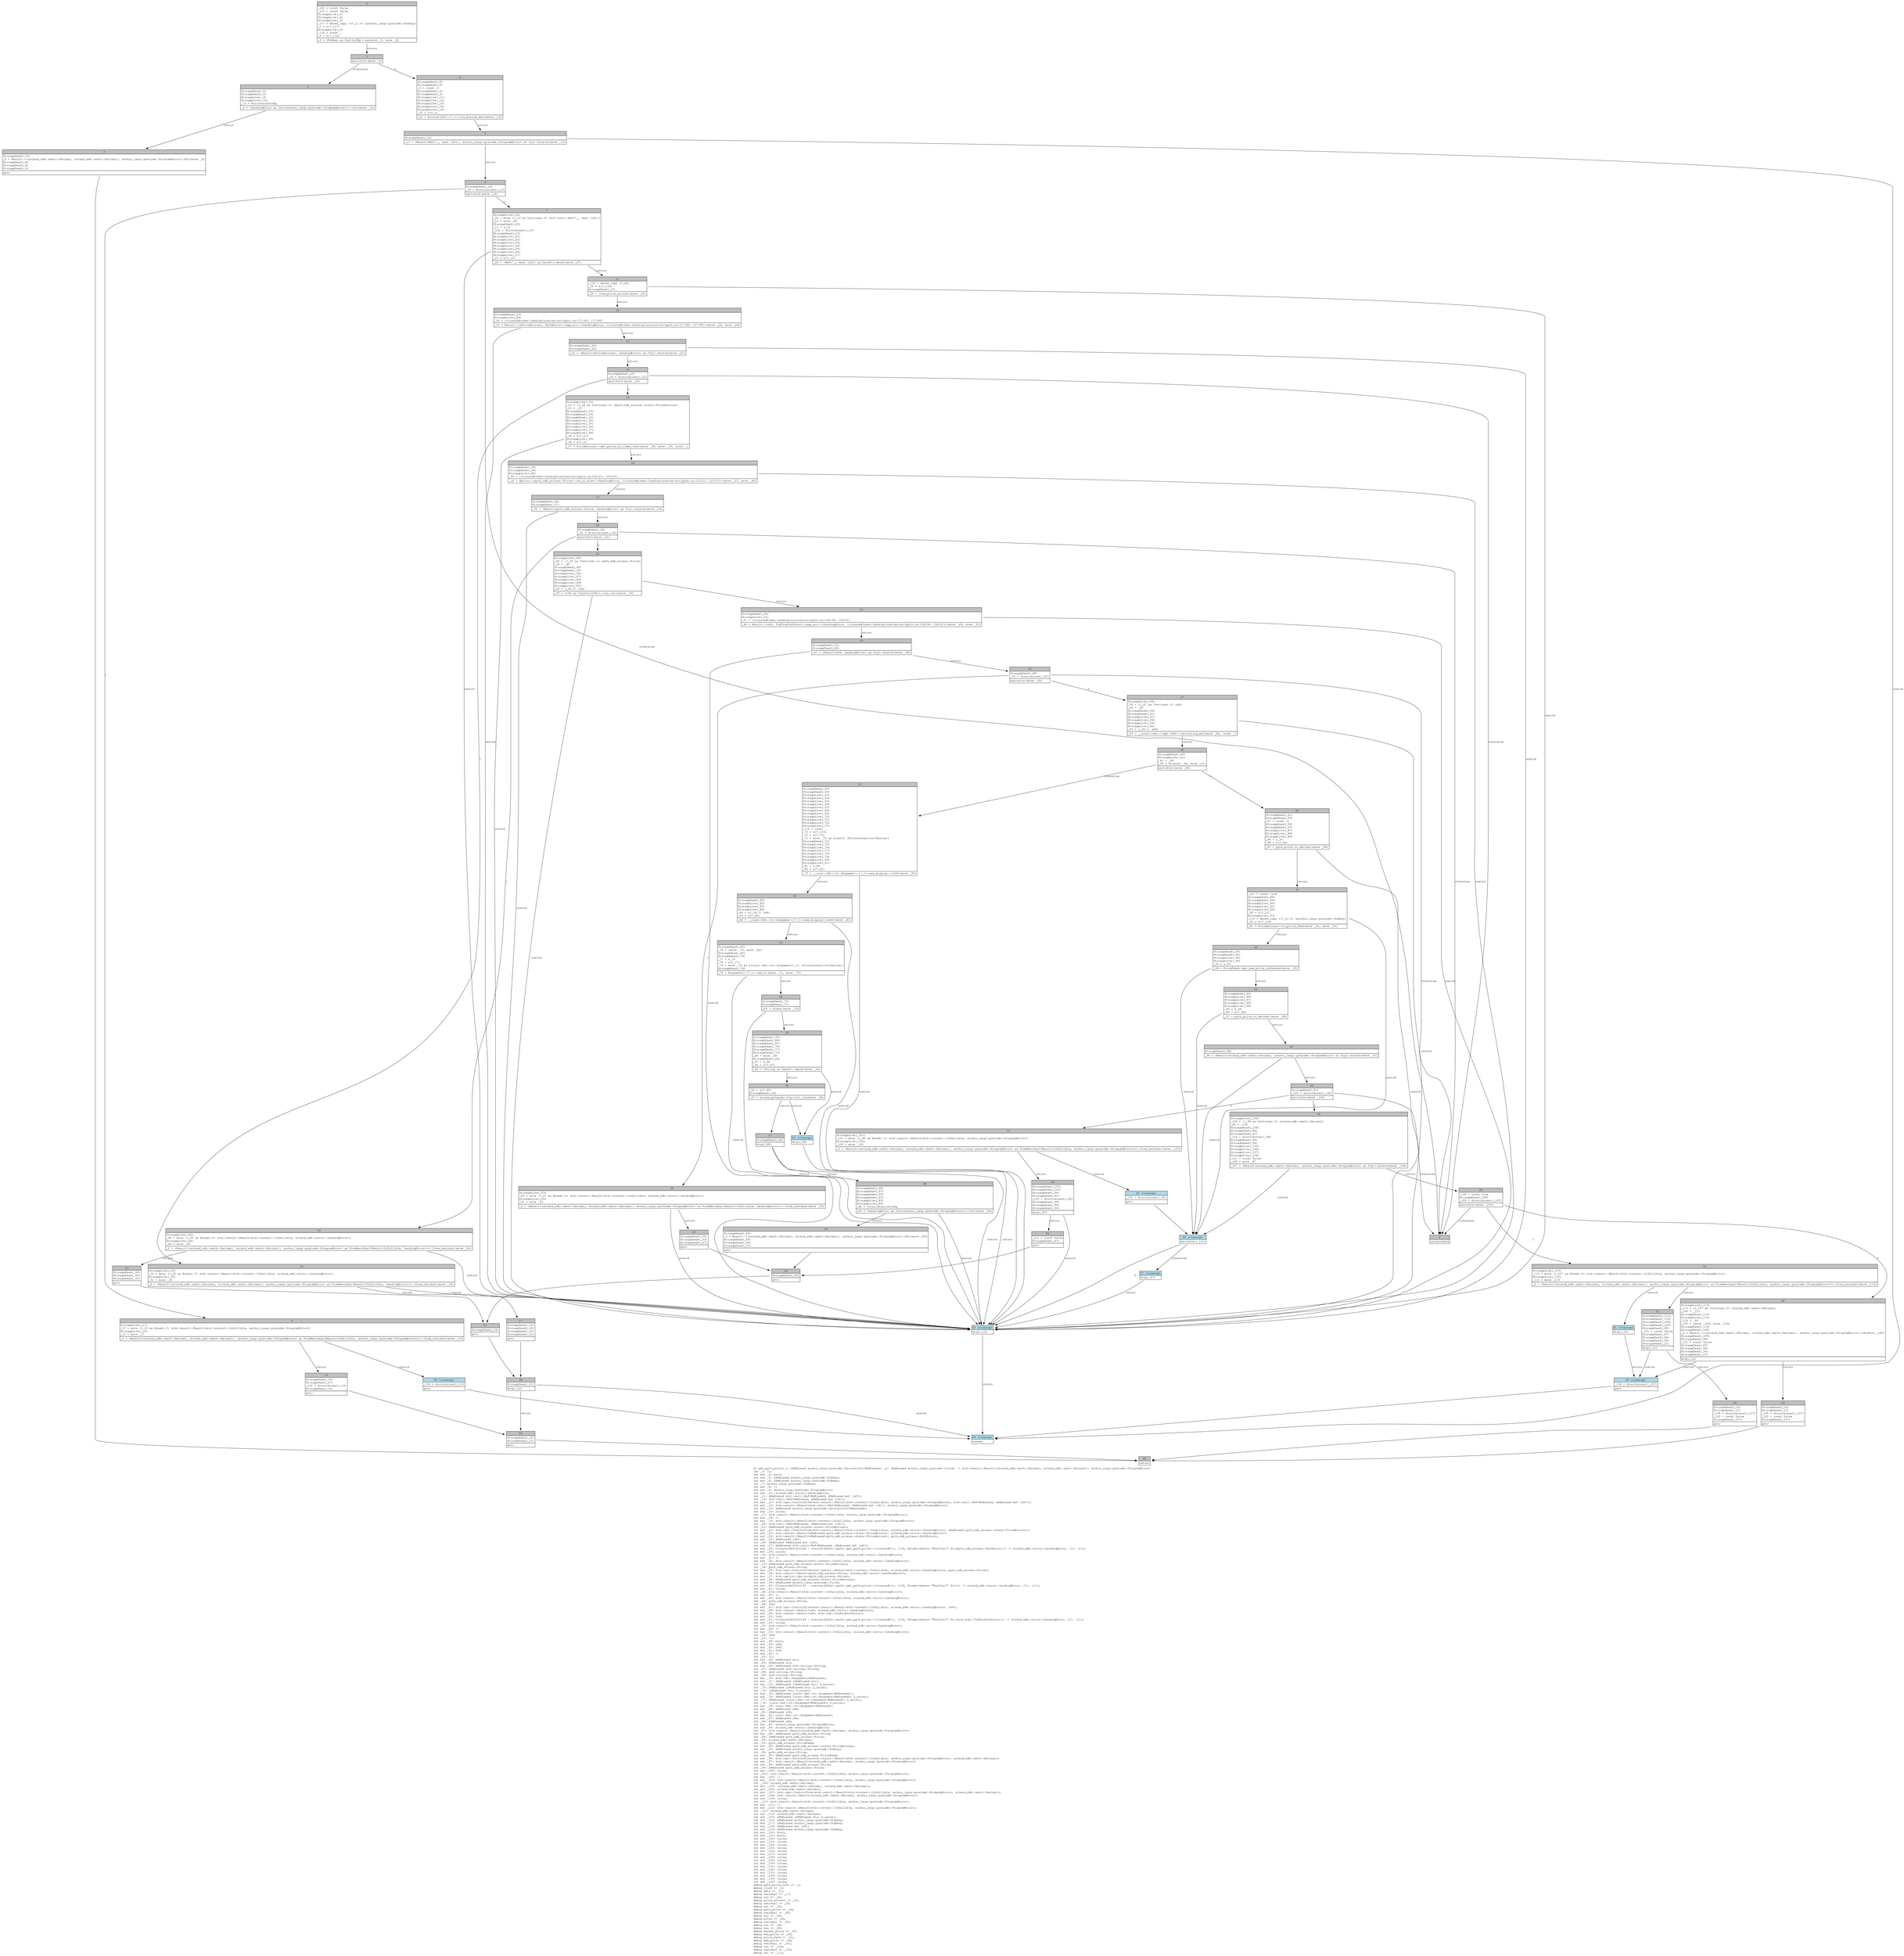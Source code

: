 digraph Mir_0_41 {
    graph [fontname="Courier, monospace"];
    node [fontname="Courier, monospace"];
    edge [fontname="Courier, monospace"];
    label=<fn get_pyth_price(_1: &amp;ReErased anchor_lang::prelude::AccountInfo&lt;ReErased&gt;, _2: &amp;ReErased anchor_lang::prelude::Clock) -&gt; std::result::Result&lt;(solend_sdk::math::Decimal, solend_sdk::math::Decimal), anchor_lang::prelude::ProgramError&gt;<br align="left"/>let _3: ();<br align="left"/>let mut _4: bool;<br align="left"/>let mut _5: &amp;ReErased anchor_lang::prelude::Pubkey;<br align="left"/>let mut _6: &amp;ReErased anchor_lang::prelude::Pubkey;<br align="left"/>let _7: anchor_lang::prelude::Pubkey;<br align="left"/>let mut _8: !;<br align="left"/>let mut _9: anchor_lang::prelude::ProgramError;<br align="left"/>let mut _10: solend_sdk::error::LendingError;<br align="left"/>let _11: &amp;ReErased std::cell::Ref&lt;ReErased, &amp;ReErased mut [u8]&gt;;<br align="left"/>let _12: std::cell::Ref&lt;ReErased, &amp;ReErased mut [u8]&gt;;<br align="left"/>let mut _13: std::ops::ControlFlow&lt;std::result::Result&lt;std::convert::Infallible, anchor_lang::prelude::ProgramError&gt;, std::cell::Ref&lt;ReErased, &amp;ReErased mut [u8]&gt;&gt;;<br align="left"/>let mut _14: std::result::Result&lt;std::cell::Ref&lt;ReErased, &amp;ReErased mut [u8]&gt;, anchor_lang::prelude::ProgramError&gt;;<br align="left"/>let mut _15: &amp;ReErased anchor_lang::prelude::AccountInfo&lt;ReErased&gt;;<br align="left"/>let mut _16: isize;<br align="left"/>let _17: std::result::Result&lt;std::convert::Infallible, anchor_lang::prelude::ProgramError&gt;;<br align="left"/>let mut _18: !;<br align="left"/>let mut _19: std::result::Result&lt;std::convert::Infallible, anchor_lang::prelude::ProgramError&gt;;<br align="left"/>let _20: std::cell::Ref&lt;ReErased, &amp;ReErased mut [u8]&gt;;<br align="left"/>let _21: &amp;ReErased pyth_sdk_solana::state::PriceAccount;<br align="left"/>let mut _22: std::ops::ControlFlow&lt;std::result::Result&lt;std::convert::Infallible, solend_sdk::error::LendingError&gt;, &amp;ReErased pyth_sdk_solana::state::PriceAccount&gt;;<br align="left"/>let mut _23: std::result::Result&lt;&amp;ReErased pyth_sdk_solana::state::PriceAccount, solend_sdk::error::LendingError&gt;;<br align="left"/>let mut _24: std::result::Result&lt;&amp;ReErased pyth_sdk_solana::state::PriceAccount, pyth_sdk_solana::PythError&gt;;<br align="left"/>let mut _25: &amp;ReErased [u8];<br align="left"/>let _26: &amp;ReErased &amp;ReErased mut [u8];<br align="left"/>let mut _27: &amp;ReErased std::cell::Ref&lt;ReErased, &amp;ReErased mut [u8]&gt;;<br align="left"/>let mut _28: Closure(DefId(0:42 ~ oracles[bf2a]::pyth::get_pyth_price::{closure#0}), [i32, Binder(extern &quot;RustCall&quot; fn((pyth_sdk_solana::PythError,)) -&gt; solend_sdk::error::LendingError, []), ()]);<br align="left"/>let mut _29: isize;<br align="left"/>let _30: std::result::Result&lt;std::convert::Infallible, solend_sdk::error::LendingError&gt;;<br align="left"/>let mut _31: !;<br align="left"/>let mut _32: std::result::Result&lt;std::convert::Infallible, solend_sdk::error::LendingError&gt;;<br align="left"/>let _33: &amp;ReErased pyth_sdk_solana::state::PriceAccount;<br align="left"/>let _34: pyth_sdk_solana::Price;<br align="left"/>let mut _35: std::ops::ControlFlow&lt;std::result::Result&lt;std::convert::Infallible, solend_sdk::error::LendingError&gt;, pyth_sdk_solana::Price&gt;;<br align="left"/>let mut _36: std::result::Result&lt;pyth_sdk_solana::Price, solend_sdk::error::LendingError&gt;;<br align="left"/>let mut _37: std::option::Option&lt;pyth_sdk_solana::Price&gt;;<br align="left"/>let mut _38: &amp;ReErased pyth_sdk_solana::state::PriceAccount;<br align="left"/>let mut _39: &amp;ReErased anchor_lang::prelude::Clock;<br align="left"/>let mut _40: Closure(DefId(0:43 ~ oracles[bf2a]::pyth::get_pyth_price::{closure#1}), [i32, Binder(extern &quot;RustCall&quot; fn(()) -&gt; solend_sdk::error::LendingError, []), ()]);<br align="left"/>let mut _41: isize;<br align="left"/>let _42: std::result::Result&lt;std::convert::Infallible, solend_sdk::error::LendingError&gt;;<br align="left"/>let mut _43: !;<br align="left"/>let mut _44: std::result::Result&lt;std::convert::Infallible, solend_sdk::error::LendingError&gt;;<br align="left"/>let _45: pyth_sdk_solana::Price;<br align="left"/>let _46: u64;<br align="left"/>let mut _47: std::ops::ControlFlow&lt;std::result::Result&lt;std::convert::Infallible, solend_sdk::error::LendingError&gt;, u64&gt;;<br align="left"/>let mut _48: std::result::Result&lt;u64, solend_sdk::error::LendingError&gt;;<br align="left"/>let mut _49: std::result::Result&lt;u64, std::num::TryFromIntError&gt;;<br align="left"/>let mut _50: i64;<br align="left"/>let mut _51: Closure(DefId(0:44 ~ oracles[bf2a]::pyth::get_pyth_price::{closure#2}), [i32, Binder(extern &quot;RustCall&quot; fn((std::num::TryFromIntError,)) -&gt; solend_sdk::error::LendingError, []), ()]);<br align="left"/>let mut _52: isize;<br align="left"/>let _53: std::result::Result&lt;std::convert::Infallible, solend_sdk::error::LendingError&gt;;<br align="left"/>let mut _54: !;<br align="left"/>let mut _55: std::result::Result&lt;std::convert::Infallible, solend_sdk::error::LendingError&gt;;<br align="left"/>let _56: u64;<br align="left"/>let _57: ();<br align="left"/>let mut _58: bool;<br align="left"/>let mut _59: u64;<br align="left"/>let mut _60: u64;<br align="left"/>let mut _61: u64;<br align="left"/>let mut _62: !;<br align="left"/>let _63: ();<br align="left"/>let mut _64: &amp;ReErased str;<br align="left"/>let _65: &amp;ReErased str;<br align="left"/>let mut _66: &amp;ReErased std::string::String;<br align="left"/>let _67: &amp;ReErased std::string::String;<br align="left"/>let _68: std::string::String;<br align="left"/>let _69: std::string::String;<br align="left"/>let mut _70: std::fmt::Arguments&lt;ReErased&gt;;<br align="left"/>let mut _71: &amp;ReErased [&amp;ReErased str];<br align="left"/>let mut _72: &amp;ReErased [&amp;ReErased str; 2_usize];<br align="left"/>let _73: &amp;ReErased [&amp;ReErased str; 2_usize];<br align="left"/>let _74: [&amp;ReErased str; 2_usize];<br align="left"/>let mut _75: &amp;ReErased [core::fmt::rt::Argument&lt;ReErased&gt;];<br align="left"/>let mut _76: &amp;ReErased [core::fmt::rt::Argument&lt;ReErased&gt;; 2_usize];<br align="left"/>let _77: &amp;ReErased [core::fmt::rt::Argument&lt;ReErased&gt;; 2_usize];<br align="left"/>let _78: [core::fmt::rt::Argument&lt;ReErased&gt;; 2_usize];<br align="left"/>let mut _79: core::fmt::rt::Argument&lt;ReErased&gt;;<br align="left"/>let mut _80: &amp;ReErased u64;<br align="left"/>let _81: &amp;ReErased u64;<br align="left"/>let mut _82: core::fmt::rt::Argument&lt;ReErased&gt;;<br align="left"/>let mut _83: &amp;ReErased u64;<br align="left"/>let _84: &amp;ReErased u64;<br align="left"/>let mut _85: anchor_lang::prelude::ProgramError;<br align="left"/>let mut _86: solend_sdk::error::LendingError;<br align="left"/>let _87: std::result::Result&lt;solend_sdk::math::Decimal, anchor_lang::prelude::ProgramError&gt;;<br align="left"/>let mut _88: &amp;ReErased pyth_sdk_solana::Price;<br align="left"/>let _89: &amp;ReErased pyth_sdk_solana::Price;<br align="left"/>let _90: solend_sdk::math::Decimal;<br align="left"/>let _91: pyth_sdk_solana::PriceFeed;<br align="left"/>let mut _92: &amp;ReErased pyth_sdk_solana::state::PriceAccount;<br align="left"/>let mut _93: &amp;ReErased anchor_lang::prelude::Pubkey;<br align="left"/>let _94: pyth_sdk_solana::Price;<br align="left"/>let mut _95: &amp;ReErased pyth_sdk_solana::PriceFeed;<br align="left"/>let mut _96: std::ops::ControlFlow&lt;std::result::Result&lt;std::convert::Infallible, anchor_lang::prelude::ProgramError&gt;, solend_sdk::math::Decimal&gt;;<br align="left"/>let mut _97: std::result::Result&lt;solend_sdk::math::Decimal, anchor_lang::prelude::ProgramError&gt;;<br align="left"/>let mut _98: &amp;ReErased pyth_sdk_solana::Price;<br align="left"/>let _99: &amp;ReErased pyth_sdk_solana::Price;<br align="left"/>let mut _100: isize;<br align="left"/>let _101: std::result::Result&lt;std::convert::Infallible, anchor_lang::prelude::ProgramError&gt;;<br align="left"/>let mut _102: !;<br align="left"/>let mut _103: std::result::Result&lt;std::convert::Infallible, anchor_lang::prelude::ProgramError&gt;;<br align="left"/>let _104: solend_sdk::math::Decimal;<br align="left"/>let mut _105: (solend_sdk::math::Decimal, solend_sdk::math::Decimal);<br align="left"/>let mut _106: solend_sdk::math::Decimal;<br align="left"/>let mut _107: std::ops::ControlFlow&lt;std::result::Result&lt;std::convert::Infallible, anchor_lang::prelude::ProgramError&gt;, solend_sdk::math::Decimal&gt;;<br align="left"/>let mut _108: std::result::Result&lt;solend_sdk::math::Decimal, anchor_lang::prelude::ProgramError&gt;;<br align="left"/>let mut _109: isize;<br align="left"/>let _110: std::result::Result&lt;std::convert::Infallible, anchor_lang::prelude::ProgramError&gt;;<br align="left"/>let mut _111: !;<br align="left"/>let mut _112: std::result::Result&lt;std::convert::Infallible, anchor_lang::prelude::ProgramError&gt;;<br align="left"/>let _113: solend_sdk::math::Decimal;<br align="left"/>let mut _114: solend_sdk::math::Decimal;<br align="left"/>let mut _115: &amp;ReErased [&amp;ReErased str; 2_usize];<br align="left"/>let mut _116: &amp;ReErased anchor_lang::prelude::Pubkey;<br align="left"/>let mut _117: &amp;ReErased anchor_lang::prelude::Pubkey;<br align="left"/>let mut _118: &amp;ReErased mut [u8];<br align="left"/>let mut _119: &amp;ReErased anchor_lang::prelude::Pubkey;<br align="left"/>let mut _120: bool;<br align="left"/>let mut _121: bool;<br align="left"/>let mut _122: isize;<br align="left"/>let mut _123: isize;<br align="left"/>let mut _124: isize;<br align="left"/>let mut _125: isize;<br align="left"/>let mut _126: isize;<br align="left"/>let mut _127: isize;<br align="left"/>let mut _128: isize;<br align="left"/>let mut _129: isize;<br align="left"/>let mut _130: isize;<br align="left"/>let mut _131: isize;<br align="left"/>let mut _132: isize;<br align="left"/>let mut _133: isize;<br align="left"/>let mut _134: isize;<br align="left"/>let mut _135: isize;<br align="left"/>let mut _136: isize;<br align="left"/>debug pyth_price_info =&gt; _1;<br align="left"/>debug clock =&gt; _2;<br align="left"/>debug data =&gt; _11;<br align="left"/>debug residual =&gt; _17;<br align="left"/>debug val =&gt; _20;<br align="left"/>debug price_account =&gt; _21;<br align="left"/>debug residual =&gt; _30;<br align="left"/>debug val =&gt; _33;<br align="left"/>debug pyth_price =&gt; _34;<br align="left"/>debug residual =&gt; _42;<br align="left"/>debug val =&gt; _45;<br align="left"/>debug price =&gt; _46;<br align="left"/>debug residual =&gt; _53;<br align="left"/>debug val =&gt; _56;<br align="left"/>debug res =&gt; _69;<br align="left"/>debug market_price =&gt; _87;<br align="left"/>debug ema_price =&gt; _90;<br align="left"/>debug price_feed =&gt; _91;<br align="left"/>debug ema_price =&gt; _94;<br align="left"/>debug residual =&gt; _101;<br align="left"/>debug val =&gt; _104;<br align="left"/>debug residual =&gt; _110;<br align="left"/>debug val =&gt; _113;<br align="left"/>>;
    bb0__0_41 [shape="none", label=<<table border="0" cellborder="1" cellspacing="0"><tr><td bgcolor="gray" align="center" colspan="1">0</td></tr><tr><td align="left" balign="left">_121 = const false<br/>_120 = const false<br/>StorageLive(_3)<br/>StorageLive(_4)<br/>StorageLive(_5)<br/>_117 = deref_copy ((*_1).0: &amp;anchor_lang::prelude::Pubkey)<br/>_5 = &amp;(*_117)<br/>StorageLive(_6)<br/>_116 = const _<br/>_6 = &amp;(*_116)<br/></td></tr><tr><td align="left">_4 = &lt;Pubkey as PartialEq&gt;::eq(move _5, move _6)</td></tr></table>>];
    bb1__0_41 [shape="none", label=<<table border="0" cellborder="1" cellspacing="0"><tr><td bgcolor="gray" align="center" colspan="1">1</td></tr><tr><td align="left">switchInt(move _4)</td></tr></table>>];
    bb2__0_41 [shape="none", label=<<table border="0" cellborder="1" cellspacing="0"><tr><td bgcolor="gray" align="center" colspan="1">2</td></tr><tr><td align="left" balign="left">StorageDead(_6)<br/>StorageDead(_5)<br/>StorageLive(_9)<br/>StorageLive(_10)<br/>_10 = NullOracleConfig<br/></td></tr><tr><td align="left">_9 = &lt;LendingError as Into&lt;anchor_lang::prelude::ProgramError&gt;&gt;::into(move _10)</td></tr></table>>];
    bb3__0_41 [shape="none", label=<<table border="0" cellborder="1" cellspacing="0"><tr><td bgcolor="gray" align="center" colspan="1">3</td></tr><tr><td align="left" balign="left">StorageDead(_10)<br/>_0 = Result::&lt;(solend_sdk::math::Decimal, solend_sdk::math::Decimal), anchor_lang::prelude::ProgramError&gt;::Err(move _9)<br/>StorageDead(_9)<br/>StorageDead(_4)<br/>StorageDead(_3)<br/></td></tr><tr><td align="left">goto</td></tr></table>>];
    bb4__0_41 [shape="none", label=<<table border="0" cellborder="1" cellspacing="0"><tr><td bgcolor="gray" align="center" colspan="1">4</td></tr><tr><td align="left" balign="left">StorageDead(_6)<br/>StorageDead(_5)<br/>_3 = const ()<br/>StorageDead(_4)<br/>StorageDead(_3)<br/>StorageLive(_11)<br/>StorageLive(_12)<br/>StorageLive(_13)<br/>StorageLive(_14)<br/>StorageLive(_15)<br/>_15 = &amp;(*_1)<br/></td></tr><tr><td align="left">_14 = AccountInfo::&lt;'_&gt;::try_borrow_data(move _15)</td></tr></table>>];
    bb5__0_41 [shape="none", label=<<table border="0" cellborder="1" cellspacing="0"><tr><td bgcolor="gray" align="center" colspan="1">5</td></tr><tr><td align="left" balign="left">StorageDead(_15)<br/></td></tr><tr><td align="left">_13 = &lt;Result&lt;Ref&lt;'_, &amp;mut [u8]&gt;, anchor_lang::prelude::ProgramError&gt; as Try&gt;::branch(move _14)</td></tr></table>>];
    bb6__0_41 [shape="none", label=<<table border="0" cellborder="1" cellspacing="0"><tr><td bgcolor="gray" align="center" colspan="1">6</td></tr><tr><td align="left" balign="left">StorageDead(_14)<br/>_16 = discriminant(_13)<br/></td></tr><tr><td align="left">switchInt(move _16)</td></tr></table>>];
    bb7__0_41 [shape="none", label=<<table border="0" cellborder="1" cellspacing="0"><tr><td bgcolor="gray" align="center" colspan="1">7</td></tr><tr><td align="left" balign="left">StorageLive(_20)<br/>_20 = move ((_13 as Continue).0: std::cell::Ref&lt;'_, &amp;mut [u8]&gt;)<br/>_12 = move _20<br/>StorageDead(_20)<br/>_11 = &amp;_12<br/>_122 = discriminant(_13)<br/>StorageDead(_13)<br/>StorageLive(_21)<br/>StorageLive(_22)<br/>StorageLive(_23)<br/>StorageLive(_24)<br/>StorageLive(_25)<br/>StorageLive(_26)<br/>StorageLive(_27)<br/>_27 = &amp;(*_11)<br/></td></tr><tr><td align="left">_26 = &lt;Ref&lt;'_, &amp;mut [u8]&gt; as Deref&gt;::deref(move _27)</td></tr></table>>];
    bb8__0_41 [shape="none", label=<<table border="0" cellborder="1" cellspacing="0"><tr><td bgcolor="gray" align="center" colspan="1">8</td></tr><tr><td align="left">unreachable</td></tr></table>>];
    bb9__0_41 [shape="none", label=<<table border="0" cellborder="1" cellspacing="0"><tr><td bgcolor="gray" align="center" colspan="1">9</td></tr><tr><td align="left" balign="left">StorageLive(_17)<br/>_17 = move ((_13 as Break).0: std::result::Result&lt;std::convert::Infallible, anchor_lang::prelude::ProgramError&gt;)<br/>StorageLive(_19)<br/>_19 = move _17<br/></td></tr><tr><td align="left">_0 = &lt;Result&lt;(solend_sdk::math::Decimal, solend_sdk::math::Decimal), anchor_lang::prelude::ProgramError&gt; as FromResidual&lt;Result&lt;Infallible, anchor_lang::prelude::ProgramError&gt;&gt;&gt;::from_residual(move _19)</td></tr></table>>];
    bb10__0_41 [shape="none", label=<<table border="0" cellborder="1" cellspacing="0"><tr><td bgcolor="gray" align="center" colspan="1">10</td></tr><tr><td align="left" balign="left">StorageDead(_19)<br/>StorageDead(_17)<br/>_132 = discriminant(_13)<br/>StorageDead(_13)<br/></td></tr><tr><td align="left">goto</td></tr></table>>];
    bb11__0_41 [shape="none", label=<<table border="0" cellborder="1" cellspacing="0"><tr><td bgcolor="gray" align="center" colspan="1">11</td></tr><tr><td align="left" balign="left">_118 = deref_copy (*_26)<br/>_25 = &amp;(*_118)<br/>StorageDead(_27)<br/></td></tr><tr><td align="left">_24 = load_price_account(move _25)</td></tr></table>>];
    bb12__0_41 [shape="none", label=<<table border="0" cellborder="1" cellspacing="0"><tr><td bgcolor="gray" align="center" colspan="1">12</td></tr><tr><td align="left" balign="left">StorageDead(_25)<br/>StorageLive(_28)<br/>_28 = {closure@token-lending\oracles\src\pyth.rs:117:82: 117:85}<br/></td></tr><tr><td align="left">_23 = Result::&lt;&amp;PriceAccount, PythError&gt;::map_err::&lt;LendingError, {closure@token-lending\oracles\src\pyth.rs:117:82: 117:85}&gt;(move _24, move _28)</td></tr></table>>];
    bb13__0_41 [shape="none", label=<<table border="0" cellborder="1" cellspacing="0"><tr><td bgcolor="gray" align="center" colspan="1">13</td></tr><tr><td align="left" balign="left">StorageDead(_28)<br/>StorageDead(_24)<br/></td></tr><tr><td align="left">_22 = &lt;Result&lt;&amp;PriceAccount, LendingError&gt; as Try&gt;::branch(move _23)</td></tr></table>>];
    bb14__0_41 [shape="none", label=<<table border="0" cellborder="1" cellspacing="0"><tr><td bgcolor="gray" align="center" colspan="1">14</td></tr><tr><td align="left" balign="left">StorageDead(_23)<br/>_29 = discriminant(_22)<br/></td></tr><tr><td align="left">switchInt(move _29)</td></tr></table>>];
    bb15__0_41 [shape="none", label=<<table border="0" cellborder="1" cellspacing="0"><tr><td bgcolor="gray" align="center" colspan="1">15</td></tr><tr><td align="left" balign="left">StorageLive(_33)<br/>_33 = ((_22 as Continue).0: &amp;pyth_sdk_solana::state::PriceAccount)<br/>_21 = _33<br/>StorageDead(_33)<br/>StorageDead(_26)<br/>StorageDead(_22)<br/>StorageLive(_34)<br/>StorageLive(_35)<br/>StorageLive(_36)<br/>StorageLive(_37)<br/>StorageLive(_38)<br/>_38 = &amp;(*_21)<br/>StorageLive(_39)<br/>_39 = &amp;(*_2)<br/></td></tr><tr><td align="left">_37 = PriceAccount::get_price_no_older_than(move _38, move _39, const _)</td></tr></table>>];
    bb16__0_41 [shape="none", label=<<table border="0" cellborder="1" cellspacing="0"><tr><td bgcolor="gray" align="center" colspan="1">16</td></tr><tr><td align="left" balign="left">StorageLive(_30)<br/>_30 = move ((_22 as Break).0: std::result::Result&lt;std::convert::Infallible, solend_sdk::error::LendingError&gt;)<br/>StorageLive(_32)<br/>_32 = move _30<br/></td></tr><tr><td align="left">_0 = &lt;Result&lt;(solend_sdk::math::Decimal, solend_sdk::math::Decimal), anchor_lang::prelude::ProgramError&gt; as FromResidual&lt;Result&lt;Infallible, LendingError&gt;&gt;&gt;::from_residual(move _32)</td></tr></table>>];
    bb17__0_41 [shape="none", label=<<table border="0" cellborder="1" cellspacing="0"><tr><td bgcolor="gray" align="center" colspan="1">17</td></tr><tr><td align="left" balign="left">StorageDead(_32)<br/>StorageDead(_30)<br/>StorageDead(_26)<br/>StorageDead(_22)<br/></td></tr><tr><td align="left">goto</td></tr></table>>];
    bb18__0_41 [shape="none", label=<<table border="0" cellborder="1" cellspacing="0"><tr><td bgcolor="gray" align="center" colspan="1">18</td></tr><tr><td align="left" balign="left">StorageDead(_39)<br/>StorageDead(_38)<br/>StorageLive(_40)<br/>_40 = {closure@token-lending\oracles\src\pyth.rs:123:21: 123:23}<br/></td></tr><tr><td align="left">_36 = Option::&lt;pyth_sdk_solana::Price&gt;::ok_or_else::&lt;LendingError, {closure@token-lending\oracles\src\pyth.rs:123:21: 123:23}&gt;(move _37, move _40)</td></tr></table>>];
    bb19__0_41 [shape="none", label=<<table border="0" cellborder="1" cellspacing="0"><tr><td bgcolor="gray" align="center" colspan="1">19</td></tr><tr><td align="left" balign="left">StorageDead(_40)<br/>StorageDead(_37)<br/></td></tr><tr><td align="left">_35 = &lt;Result&lt;pyth_sdk_solana::Price, LendingError&gt; as Try&gt;::branch(move _36)</td></tr></table>>];
    bb20__0_41 [shape="none", label=<<table border="0" cellborder="1" cellspacing="0"><tr><td bgcolor="gray" align="center" colspan="1">20</td></tr><tr><td align="left" balign="left">StorageDead(_36)<br/>_41 = discriminant(_35)<br/></td></tr><tr><td align="left">switchInt(move _41)</td></tr></table>>];
    bb21__0_41 [shape="none", label=<<table border="0" cellborder="1" cellspacing="0"><tr><td bgcolor="gray" align="center" colspan="1">21</td></tr><tr><td align="left" balign="left">StorageLive(_45)<br/>_45 = ((_35 as Continue).0: pyth_sdk_solana::Price)<br/>_34 = _45<br/>StorageDead(_45)<br/>StorageDead(_35)<br/>StorageLive(_46)<br/>StorageLive(_47)<br/>StorageLive(_48)<br/>StorageLive(_49)<br/>StorageLive(_50)<br/>_50 = (_34.0: i64)<br/></td></tr><tr><td align="left">_49 = &lt;i64 as TryInto&lt;u64&gt;&gt;::try_into(move _50)</td></tr></table>>];
    bb22__0_41 [shape="none", label=<<table border="0" cellborder="1" cellspacing="0"><tr><td bgcolor="gray" align="center" colspan="1">22</td></tr><tr><td align="left" balign="left">StorageLive(_42)<br/>_42 = move ((_35 as Break).0: std::result::Result&lt;std::convert::Infallible, solend_sdk::error::LendingError&gt;)<br/>StorageLive(_44)<br/>_44 = move _42<br/></td></tr><tr><td align="left">_0 = &lt;Result&lt;(solend_sdk::math::Decimal, solend_sdk::math::Decimal), anchor_lang::prelude::ProgramError&gt; as FromResidual&lt;Result&lt;Infallible, LendingError&gt;&gt;&gt;::from_residual(move _44)</td></tr></table>>];
    bb23__0_41 [shape="none", label=<<table border="0" cellborder="1" cellspacing="0"><tr><td bgcolor="gray" align="center" colspan="1">23</td></tr><tr><td align="left" balign="left">StorageDead(_44)<br/>StorageDead(_42)<br/>StorageDead(_35)<br/></td></tr><tr><td align="left">goto</td></tr></table>>];
    bb24__0_41 [shape="none", label=<<table border="0" cellborder="1" cellspacing="0"><tr><td bgcolor="gray" align="center" colspan="1">24</td></tr><tr><td align="left" balign="left">StorageDead(_50)<br/>StorageLive(_51)<br/>_51 = {closure@token-lending\oracles\src\pyth.rs:128:58: 128:61}<br/></td></tr><tr><td align="left">_48 = Result::&lt;u64, TryFromIntError&gt;::map_err::&lt;LendingError, {closure@token-lending\oracles\src\pyth.rs:128:58: 128:61}&gt;(move _49, move _51)</td></tr></table>>];
    bb25__0_41 [shape="none", label=<<table border="0" cellborder="1" cellspacing="0"><tr><td bgcolor="gray" align="center" colspan="1">25</td></tr><tr><td align="left" balign="left">StorageDead(_51)<br/>StorageDead(_49)<br/></td></tr><tr><td align="left">_47 = &lt;Result&lt;u64, LendingError&gt; as Try&gt;::branch(move _48)</td></tr></table>>];
    bb26__0_41 [shape="none", label=<<table border="0" cellborder="1" cellspacing="0"><tr><td bgcolor="gray" align="center" colspan="1">26</td></tr><tr><td align="left" balign="left">StorageDead(_48)<br/>_52 = discriminant(_47)<br/></td></tr><tr><td align="left">switchInt(move _52)</td></tr></table>>];
    bb27__0_41 [shape="none", label=<<table border="0" cellborder="1" cellspacing="0"><tr><td bgcolor="gray" align="center" colspan="1">27</td></tr><tr><td align="left" balign="left">StorageLive(_56)<br/>_56 = ((_47 as Continue).0: u64)<br/>_46 = _56<br/>StorageDead(_56)<br/>StorageDead(_47)<br/>StorageLive(_57)<br/>StorageLive(_58)<br/>StorageLive(_59)<br/>StorageLive(_60)<br/>_60 = (_34.1: u64)<br/></td></tr><tr><td align="left">_59 = __core::num::&lt;impl u64&gt;::saturating_mul(move _60, const _)</td></tr></table>>];
    bb28__0_41 [shape="none", label=<<table border="0" cellborder="1" cellspacing="0"><tr><td bgcolor="gray" align="center" colspan="1">28</td></tr><tr><td align="left" balign="left">StorageLive(_53)<br/>_53 = move ((_47 as Break).0: std::result::Result&lt;std::convert::Infallible, solend_sdk::error::LendingError&gt;)<br/>StorageLive(_55)<br/>_55 = move _53<br/></td></tr><tr><td align="left">_0 = &lt;Result&lt;(solend_sdk::math::Decimal, solend_sdk::math::Decimal), anchor_lang::prelude::ProgramError&gt; as FromResidual&lt;Result&lt;Infallible, LendingError&gt;&gt;&gt;::from_residual(move _55)</td></tr></table>>];
    bb29__0_41 [shape="none", label=<<table border="0" cellborder="1" cellspacing="0"><tr><td bgcolor="gray" align="center" colspan="1">29</td></tr><tr><td align="left" balign="left">StorageDead(_55)<br/>StorageDead(_53)<br/>StorageDead(_47)<br/></td></tr><tr><td align="left">goto</td></tr></table>>];
    bb30__0_41 [shape="none", label=<<table border="0" cellborder="1" cellspacing="0"><tr><td bgcolor="gray" align="center" colspan="1">30</td></tr><tr><td align="left" balign="left">StorageDead(_60)<br/>StorageLive(_61)<br/>_61 = _46<br/>_58 = Gt(move _59, move _61)<br/></td></tr><tr><td align="left">switchInt(move _58)</td></tr></table>>];
    bb31__0_41 [shape="none", label=<<table border="0" cellborder="1" cellspacing="0"><tr><td bgcolor="gray" align="center" colspan="1">31</td></tr><tr><td align="left" balign="left">StorageDead(_61)<br/>StorageDead(_59)<br/>StorageLive(_63)<br/>StorageLive(_64)<br/>StorageLive(_65)<br/>StorageLive(_66)<br/>StorageLive(_67)<br/>StorageLive(_68)<br/>StorageLive(_69)<br/>StorageLive(_70)<br/>StorageLive(_71)<br/>StorageLive(_72)<br/>StorageLive(_73)<br/>_115 = const _<br/>_73 = &amp;(*_115)<br/>_72 = &amp;(*_73)<br/>_71 = move _72 as &amp;[&amp;str] (PointerCoercion(Unsize))<br/>StorageDead(_72)<br/>StorageLive(_75)<br/>StorageLive(_76)<br/>StorageLive(_77)<br/>StorageLive(_78)<br/>StorageLive(_79)<br/>StorageLive(_80)<br/>StorageLive(_81)<br/>_81 = &amp;_46<br/>_80 = &amp;(*_81)<br/></td></tr><tr><td align="left">_79 = __core::fmt::rt::Argument::&lt;'_&gt;::new_display::&lt;u64&gt;(move _80)</td></tr></table>>];
    bb32__0_41 [shape="none", label=<<table border="0" cellborder="1" cellspacing="0"><tr><td bgcolor="gray" align="center" colspan="1">32</td></tr><tr><td align="left" balign="left">StorageDead(_80)<br/>StorageLive(_82)<br/>StorageLive(_83)<br/>StorageLive(_84)<br/>_84 = &amp;(_34.1: u64)<br/>_83 = &amp;(*_84)<br/></td></tr><tr><td align="left">_82 = __core::fmt::rt::Argument::&lt;'_&gt;::new_display::&lt;u64&gt;(move _83)</td></tr></table>>];
    bb33__0_41 [shape="none", label=<<table border="0" cellborder="1" cellspacing="0"><tr><td bgcolor="gray" align="center" colspan="1">33</td></tr><tr><td align="left" balign="left">StorageDead(_83)<br/>_78 = [move _79, move _82]<br/>StorageDead(_82)<br/>StorageDead(_79)<br/>_77 = &amp;_78<br/>_76 = &amp;(*_77)<br/>_75 = move _76 as &amp;[core::fmt::rt::Argument&lt;'_&gt;] (PointerCoercion(Unsize))<br/>StorageDead(_76)<br/></td></tr><tr><td align="left">_70 = Arguments::&lt;'_&gt;::new_v1(move _71, move _75)</td></tr></table>>];
    bb34__0_41 [shape="none", label=<<table border="0" cellborder="1" cellspacing="0"><tr><td bgcolor="gray" align="center" colspan="1">34</td></tr><tr><td align="left" balign="left">StorageDead(_75)<br/>StorageDead(_71)<br/></td></tr><tr><td align="left">_69 = format(move _70)</td></tr></table>>];
    bb35__0_41 [shape="none", label=<<table border="0" cellborder="1" cellspacing="0"><tr><td bgcolor="gray" align="center" colspan="1">35</td></tr><tr><td align="left" balign="left">StorageDead(_70)<br/>StorageDead(_84)<br/>StorageDead(_81)<br/>StorageDead(_78)<br/>StorageDead(_77)<br/>StorageDead(_73)<br/>_68 = move _69<br/>StorageDead(_69)<br/>_67 = &amp;_68<br/>_66 = &amp;(*_67)<br/></td></tr><tr><td align="left">_65 = &lt;String as Deref&gt;::deref(move _66)</td></tr></table>>];
    bb36__0_41 [shape="none", label=<<table border="0" cellborder="1" cellspacing="0"><tr><td bgcolor="gray" align="center" colspan="1">36</td></tr><tr><td align="left" balign="left">_64 = &amp;(*_65)<br/>StorageDead(_66)<br/></td></tr><tr><td align="left">_63 = solana_program::log::sol_log(move _64)</td></tr></table>>];
    bb37__0_41 [shape="none", label=<<table border="0" cellborder="1" cellspacing="0"><tr><td bgcolor="gray" align="center" colspan="1">37</td></tr><tr><td align="left" balign="left">StorageDead(_64)<br/></td></tr><tr><td align="left">drop(_68)</td></tr></table>>];
    bb38__0_41 [shape="none", label=<<table border="0" cellborder="1" cellspacing="0"><tr><td bgcolor="gray" align="center" colspan="1">38</td></tr><tr><td align="left" balign="left">StorageDead(_68)<br/>StorageDead(_67)<br/>StorageDead(_65)<br/>StorageDead(_63)<br/>StorageLive(_85)<br/>StorageLive(_86)<br/>_86 = InvalidOracleConfig<br/></td></tr><tr><td align="left">_85 = &lt;LendingError as Into&lt;anchor_lang::prelude::ProgramError&gt;&gt;::into(move _86)</td></tr></table>>];
    bb39__0_41 [shape="none", label=<<table border="0" cellborder="1" cellspacing="0"><tr><td bgcolor="gray" align="center" colspan="1">39</td></tr><tr><td align="left" balign="left">StorageDead(_86)<br/>_0 = Result::&lt;(solend_sdk::math::Decimal, solend_sdk::math::Decimal), anchor_lang::prelude::ProgramError&gt;::Err(move _85)<br/>StorageDead(_85)<br/>StorageDead(_58)<br/>StorageDead(_57)<br/></td></tr><tr><td align="left">goto</td></tr></table>>];
    bb40__0_41 [shape="none", label=<<table border="0" cellborder="1" cellspacing="0"><tr><td bgcolor="gray" align="center" colspan="1">40</td></tr><tr><td align="left" balign="left">StorageDead(_61)<br/>StorageDead(_59)<br/>_57 = const ()<br/>StorageDead(_58)<br/>StorageDead(_57)<br/>StorageLive(_87)<br/>StorageLive(_88)<br/>StorageLive(_89)<br/>_89 = &amp;_34<br/>_88 = &amp;(*_89)<br/></td></tr><tr><td align="left">_87 = pyth_price_to_decimal(move _88)</td></tr></table>>];
    bb41__0_41 [shape="none", label=<<table border="0" cellborder="1" cellspacing="0"><tr><td bgcolor="gray" align="center" colspan="1">41</td></tr><tr><td align="left" balign="left">_121 = const true<br/>StorageDead(_88)<br/>StorageDead(_89)<br/>StorageLive(_90)<br/>StorageLive(_91)<br/>StorageLive(_92)<br/>_92 = &amp;(*_21)<br/>StorageLive(_93)<br/>_119 = deref_copy ((*_1).0: &amp;anchor_lang::prelude::Pubkey)<br/>_93 = &amp;(*_119)<br/></td></tr><tr><td align="left">_91 = PriceAccount::to_price_feed(move _92, move _93)</td></tr></table>>];
    bb42__0_41 [shape="none", label=<<table border="0" cellborder="1" cellspacing="0"><tr><td bgcolor="gray" align="center" colspan="1">42</td></tr><tr><td align="left" balign="left">StorageDead(_93)<br/>StorageDead(_92)<br/>StorageLive(_94)<br/>StorageLive(_95)<br/>_95 = &amp;_91<br/></td></tr><tr><td align="left">_94 = PriceFeed::get_ema_price_unchecked(move _95)</td></tr></table>>];
    bb43__0_41 [shape="none", label=<<table border="0" cellborder="1" cellspacing="0"><tr><td bgcolor="gray" align="center" colspan="1">43</td></tr><tr><td align="left" balign="left">StorageDead(_95)<br/>StorageLive(_96)<br/>StorageLive(_97)<br/>StorageLive(_98)<br/>StorageLive(_99)<br/>_99 = &amp;_94<br/>_98 = &amp;(*_99)<br/></td></tr><tr><td align="left">_97 = pyth_price_to_decimal(move _98)</td></tr></table>>];
    bb44__0_41 [shape="none", label=<<table border="0" cellborder="1" cellspacing="0"><tr><td bgcolor="gray" align="center" colspan="1">44</td></tr><tr><td align="left" balign="left">StorageDead(_98)<br/></td></tr><tr><td align="left">_96 = &lt;Result&lt;solend_sdk::math::Decimal, anchor_lang::prelude::ProgramError&gt; as Try&gt;::branch(move _97)</td></tr></table>>];
    bb45__0_41 [shape="none", label=<<table border="0" cellborder="1" cellspacing="0"><tr><td bgcolor="gray" align="center" colspan="1">45</td></tr><tr><td align="left" balign="left">StorageDead(_97)<br/>_100 = discriminant(_96)<br/></td></tr><tr><td align="left">switchInt(move _100)</td></tr></table>>];
    bb46__0_41 [shape="none", label=<<table border="0" cellborder="1" cellspacing="0"><tr><td bgcolor="gray" align="center" colspan="1">46</td></tr><tr><td align="left" balign="left">StorageLive(_104)<br/>_104 = ((_96 as Continue).0: solend_sdk::math::Decimal)<br/>_90 = _104<br/>StorageDead(_104)<br/>StorageDead(_94)<br/>StorageDead(_91)<br/>_124 = discriminant(_96)<br/>StorageDead(_99)<br/>StorageDead(_96)<br/>StorageLive(_105)<br/>StorageLive(_106)<br/>StorageLive(_107)<br/>StorageLive(_108)<br/>_121 = const false<br/>_108 = move _87<br/></td></tr><tr><td align="left">_107 = &lt;Result&lt;solend_sdk::math::Decimal, anchor_lang::prelude::ProgramError&gt; as Try&gt;::branch(move _108)</td></tr></table>>];
    bb47__0_41 [shape="none", label=<<table border="0" cellborder="1" cellspacing="0"><tr><td bgcolor="gray" align="center" colspan="1">47</td></tr><tr><td align="left" balign="left">StorageLive(_101)<br/>_101 = move ((_96 as Break).0: std::result::Result&lt;std::convert::Infallible, anchor_lang::prelude::ProgramError&gt;)<br/>StorageLive(_103)<br/>_103 = move _101<br/></td></tr><tr><td align="left">_0 = &lt;Result&lt;(solend_sdk::math::Decimal, solend_sdk::math::Decimal), anchor_lang::prelude::ProgramError&gt; as FromResidual&lt;Result&lt;Infallible, anchor_lang::prelude::ProgramError&gt;&gt;&gt;::from_residual(move _103)</td></tr></table>>];
    bb48__0_41 [shape="none", label=<<table border="0" cellborder="1" cellspacing="0"><tr><td bgcolor="gray" align="center" colspan="1">48</td></tr><tr><td align="left" balign="left">StorageDead(_103)<br/>StorageDead(_101)<br/>StorageDead(_94)<br/>StorageDead(_91)<br/>_130 = discriminant(_96)<br/>StorageDead(_99)<br/>StorageDead(_96)<br/>StorageDead(_90)<br/></td></tr><tr><td align="left">drop(_87)</td></tr></table>>];
    bb49__0_41 [shape="none", label=<<table border="0" cellborder="1" cellspacing="0"><tr><td bgcolor="gray" align="center" colspan="1">49</td></tr><tr><td align="left" balign="left">_120 = const true<br/>StorageDead(_108)<br/>_109 = discriminant(_107)<br/></td></tr><tr><td align="left">switchInt(move _109)</td></tr></table>>];
    bb50__0_41 [shape="none", label=<<table border="0" cellborder="1" cellspacing="0"><tr><td bgcolor="gray" align="center" colspan="1">50</td></tr><tr><td align="left" balign="left">StorageLive(_113)<br/>_113 = ((_107 as Continue).0: solend_sdk::math::Decimal)<br/>_106 = _113<br/>StorageDead(_113)<br/>StorageLive(_114)<br/>_114 = _90<br/>_105 = (move _106, move _114)<br/>StorageDead(_114)<br/>StorageDead(_106)<br/>_0 = Result::&lt;(solend_sdk::math::Decimal, solend_sdk::math::Decimal), anchor_lang::prelude::ProgramError&gt;::Ok(move _105)<br/>StorageDead(_105)<br/>StorageDead(_90)<br/>_121 = const false<br/>StorageDead(_87)<br/>StorageDead(_46)<br/>StorageDead(_34)<br/>StorageDead(_21)<br/></td></tr><tr><td align="left">drop(_12)</td></tr></table>>];
    bb51__0_41 [shape="none", label=<<table border="0" cellborder="1" cellspacing="0"><tr><td bgcolor="gray" align="center" colspan="1">51</td></tr><tr><td align="left" balign="left">StorageLive(_110)<br/>_110 = move ((_107 as Break).0: std::result::Result&lt;std::convert::Infallible, anchor_lang::prelude::ProgramError&gt;)<br/>StorageLive(_112)<br/>_112 = move _110<br/></td></tr><tr><td align="left">_0 = &lt;Result&lt;(solend_sdk::math::Decimal, solend_sdk::math::Decimal), anchor_lang::prelude::ProgramError&gt; as FromResidual&lt;Result&lt;Infallible, anchor_lang::prelude::ProgramError&gt;&gt;&gt;::from_residual(move _112)</td></tr></table>>];
    bb52__0_41 [shape="none", label=<<table border="0" cellborder="1" cellspacing="0"><tr><td bgcolor="gray" align="center" colspan="1">52</td></tr><tr><td align="left" balign="left">StorageDead(_112)<br/>StorageDead(_110)<br/>StorageDead(_106)<br/>StorageDead(_105)<br/>StorageDead(_90)<br/>_121 = const false<br/>StorageDead(_87)<br/>StorageDead(_46)<br/>StorageDead(_34)<br/>StorageDead(_21)<br/></td></tr><tr><td align="left">drop(_12)</td></tr></table>>];
    bb53__0_41 [shape="none", label=<<table border="0" cellborder="1" cellspacing="0"><tr><td bgcolor="gray" align="center" colspan="1">53</td></tr><tr><td align="left" balign="left">StorageDead(_12)<br/>StorageDead(_11)<br/>_126 = discriminant(_107)<br/>_120 = const false<br/>StorageDead(_107)<br/></td></tr><tr><td align="left">goto</td></tr></table>>];
    bb54__0_41 [shape="none", label=<<table border="0" cellborder="1" cellspacing="0"><tr><td bgcolor="gray" align="center" colspan="1">54</td></tr><tr><td align="left" balign="left">StorageDead(_12)<br/>StorageDead(_11)<br/>_128 = discriminant(_107)<br/>_120 = const false<br/>StorageDead(_107)<br/></td></tr><tr><td align="left">goto</td></tr></table>>];
    bb55__0_41 [shape="none", label=<<table border="0" cellborder="1" cellspacing="0"><tr><td bgcolor="gray" align="center" colspan="1">55</td></tr><tr><td align="left" balign="left">_121 = const false<br/>StorageDead(_87)<br/></td></tr><tr><td align="left">goto</td></tr></table>>];
    bb56__0_41 [shape="none", label=<<table border="0" cellborder="1" cellspacing="0"><tr><td bgcolor="gray" align="center" colspan="1">56</td></tr><tr><td align="left" balign="left">StorageDead(_46)<br/></td></tr><tr><td align="left">goto</td></tr></table>>];
    bb57__0_41 [shape="none", label=<<table border="0" cellborder="1" cellspacing="0"><tr><td bgcolor="gray" align="center" colspan="1">57</td></tr><tr><td align="left" balign="left">StorageDead(_34)<br/></td></tr><tr><td align="left">goto</td></tr></table>>];
    bb58__0_41 [shape="none", label=<<table border="0" cellborder="1" cellspacing="0"><tr><td bgcolor="gray" align="center" colspan="1">58</td></tr><tr><td align="left" balign="left">StorageDead(_21)<br/></td></tr><tr><td align="left">drop(_12)</td></tr></table>>];
    bb59__0_41 [shape="none", label=<<table border="0" cellborder="1" cellspacing="0"><tr><td bgcolor="gray" align="center" colspan="1">59</td></tr><tr><td align="left" balign="left">StorageDead(_12)<br/>StorageDead(_11)<br/></td></tr><tr><td align="left">goto</td></tr></table>>];
    bb60__0_41 [shape="none", label=<<table border="0" cellborder="1" cellspacing="0"><tr><td bgcolor="gray" align="center" colspan="1">60</td></tr><tr><td align="left">return</td></tr></table>>];
    bb61__0_41 [shape="none", label=<<table border="0" cellborder="1" cellspacing="0"><tr><td bgcolor="lightblue" align="center" colspan="1">61 (cleanup)</td></tr><tr><td align="left">drop(_12)</td></tr></table>>];
    bb62__0_41 [shape="none", label=<<table border="0" cellborder="1" cellspacing="0"><tr><td bgcolor="lightblue" align="center" colspan="1">62 (cleanup)</td></tr><tr><td align="left">drop(_68)</td></tr></table>>];
    bb63__0_41 [shape="none", label=<<table border="0" cellborder="1" cellspacing="0"><tr><td bgcolor="lightblue" align="center" colspan="1">63 (cleanup)</td></tr><tr><td align="left">drop(_12)</td></tr></table>>];
    bb64__0_41 [shape="none", label=<<table border="0" cellborder="1" cellspacing="0"><tr><td bgcolor="lightblue" align="center" colspan="1">64 (cleanup)</td></tr><tr><td align="left">resume</td></tr></table>>];
    bb65__0_41 [shape="none", label=<<table border="0" cellborder="1" cellspacing="0"><tr><td bgcolor="lightblue" align="center" colspan="1">65 (cleanup)</td></tr><tr><td align="left" balign="left">_134 = discriminant(_107)<br/></td></tr><tr><td align="left">goto</td></tr></table>>];
    bb66__0_41 [shape="none", label=<<table border="0" cellborder="1" cellspacing="0"><tr><td bgcolor="lightblue" align="center" colspan="1">66 (cleanup)</td></tr><tr><td align="left" balign="left">_135 = discriminant(_96)<br/></td></tr><tr><td align="left">goto</td></tr></table>>];
    bb67__0_41 [shape="none", label=<<table border="0" cellborder="1" cellspacing="0"><tr><td bgcolor="lightblue" align="center" colspan="1">67 (cleanup)</td></tr><tr><td align="left">drop(_87)</td></tr></table>>];
    bb68__0_41 [shape="none", label=<<table border="0" cellborder="1" cellspacing="0"><tr><td bgcolor="lightblue" align="center" colspan="1">68 (cleanup)</td></tr><tr><td align="left">switchInt(_121)</td></tr></table>>];
    bb69__0_41 [shape="none", label=<<table border="0" cellborder="1" cellspacing="0"><tr><td bgcolor="lightblue" align="center" colspan="1">69 (cleanup)</td></tr><tr><td align="left" balign="left">_136 = discriminant(_13)<br/></td></tr><tr><td align="left">goto</td></tr></table>>];
    bb0__0_41 -> bb1__0_41 [label="return"];
    bb1__0_41 -> bb4__0_41 [label="0"];
    bb1__0_41 -> bb2__0_41 [label="otherwise"];
    bb2__0_41 -> bb3__0_41 [label="return"];
    bb3__0_41 -> bb60__0_41 [label=""];
    bb4__0_41 -> bb5__0_41 [label="return"];
    bb5__0_41 -> bb6__0_41 [label="return"];
    bb5__0_41 -> bb64__0_41 [label="unwind"];
    bb6__0_41 -> bb7__0_41 [label="0"];
    bb6__0_41 -> bb9__0_41 [label="1"];
    bb6__0_41 -> bb8__0_41 [label="otherwise"];
    bb7__0_41 -> bb11__0_41 [label="return"];
    bb7__0_41 -> bb63__0_41 [label="unwind"];
    bb9__0_41 -> bb10__0_41 [label="return"];
    bb9__0_41 -> bb69__0_41 [label="unwind"];
    bb10__0_41 -> bb59__0_41 [label=""];
    bb11__0_41 -> bb12__0_41 [label="return"];
    bb11__0_41 -> bb63__0_41 [label="unwind"];
    bb12__0_41 -> bb13__0_41 [label="return"];
    bb12__0_41 -> bb63__0_41 [label="unwind"];
    bb13__0_41 -> bb14__0_41 [label="return"];
    bb13__0_41 -> bb63__0_41 [label="unwind"];
    bb14__0_41 -> bb15__0_41 [label="0"];
    bb14__0_41 -> bb16__0_41 [label="1"];
    bb14__0_41 -> bb8__0_41 [label="otherwise"];
    bb15__0_41 -> bb18__0_41 [label="return"];
    bb15__0_41 -> bb63__0_41 [label="unwind"];
    bb16__0_41 -> bb17__0_41 [label="return"];
    bb16__0_41 -> bb63__0_41 [label="unwind"];
    bb17__0_41 -> bb58__0_41 [label=""];
    bb18__0_41 -> bb19__0_41 [label="return"];
    bb18__0_41 -> bb63__0_41 [label="unwind"];
    bb19__0_41 -> bb20__0_41 [label="return"];
    bb19__0_41 -> bb63__0_41 [label="unwind"];
    bb20__0_41 -> bb21__0_41 [label="0"];
    bb20__0_41 -> bb22__0_41 [label="1"];
    bb20__0_41 -> bb8__0_41 [label="otherwise"];
    bb21__0_41 -> bb24__0_41 [label="return"];
    bb21__0_41 -> bb63__0_41 [label="unwind"];
    bb22__0_41 -> bb23__0_41 [label="return"];
    bb22__0_41 -> bb63__0_41 [label="unwind"];
    bb23__0_41 -> bb57__0_41 [label=""];
    bb24__0_41 -> bb25__0_41 [label="return"];
    bb24__0_41 -> bb63__0_41 [label="unwind"];
    bb25__0_41 -> bb26__0_41 [label="return"];
    bb25__0_41 -> bb63__0_41 [label="unwind"];
    bb26__0_41 -> bb27__0_41 [label="0"];
    bb26__0_41 -> bb28__0_41 [label="1"];
    bb26__0_41 -> bb8__0_41 [label="otherwise"];
    bb27__0_41 -> bb30__0_41 [label="return"];
    bb27__0_41 -> bb63__0_41 [label="unwind"];
    bb28__0_41 -> bb29__0_41 [label="return"];
    bb28__0_41 -> bb63__0_41 [label="unwind"];
    bb29__0_41 -> bb56__0_41 [label=""];
    bb30__0_41 -> bb40__0_41 [label="0"];
    bb30__0_41 -> bb31__0_41 [label="otherwise"];
    bb31__0_41 -> bb32__0_41 [label="return"];
    bb31__0_41 -> bb63__0_41 [label="unwind"];
    bb32__0_41 -> bb33__0_41 [label="return"];
    bb32__0_41 -> bb63__0_41 [label="unwind"];
    bb33__0_41 -> bb34__0_41 [label="return"];
    bb33__0_41 -> bb63__0_41 [label="unwind"];
    bb34__0_41 -> bb35__0_41 [label="return"];
    bb34__0_41 -> bb63__0_41 [label="unwind"];
    bb35__0_41 -> bb36__0_41 [label="return"];
    bb35__0_41 -> bb62__0_41 [label="unwind"];
    bb36__0_41 -> bb37__0_41 [label="return"];
    bb36__0_41 -> bb62__0_41 [label="unwind"];
    bb37__0_41 -> bb38__0_41 [label="return"];
    bb37__0_41 -> bb63__0_41 [label="unwind"];
    bb38__0_41 -> bb39__0_41 [label="return"];
    bb38__0_41 -> bb63__0_41 [label="unwind"];
    bb39__0_41 -> bb56__0_41 [label=""];
    bb40__0_41 -> bb41__0_41 [label="return"];
    bb40__0_41 -> bb63__0_41 [label="unwind"];
    bb41__0_41 -> bb42__0_41 [label="return"];
    bb41__0_41 -> bb68__0_41 [label="unwind"];
    bb42__0_41 -> bb43__0_41 [label="return"];
    bb42__0_41 -> bb68__0_41 [label="unwind"];
    bb43__0_41 -> bb44__0_41 [label="return"];
    bb43__0_41 -> bb68__0_41 [label="unwind"];
    bb44__0_41 -> bb45__0_41 [label="return"];
    bb44__0_41 -> bb68__0_41 [label="unwind"];
    bb45__0_41 -> bb46__0_41 [label="0"];
    bb45__0_41 -> bb47__0_41 [label="1"];
    bb45__0_41 -> bb8__0_41 [label="otherwise"];
    bb46__0_41 -> bb49__0_41 [label="return"];
    bb46__0_41 -> bb68__0_41 [label="unwind"];
    bb47__0_41 -> bb48__0_41 [label="return"];
    bb47__0_41 -> bb66__0_41 [label="unwind"];
    bb48__0_41 -> bb55__0_41 [label="return"];
    bb48__0_41 -> bb63__0_41 [label="unwind"];
    bb49__0_41 -> bb50__0_41 [label="0"];
    bb49__0_41 -> bb51__0_41 [label="1"];
    bb49__0_41 -> bb8__0_41 [label="otherwise"];
    bb50__0_41 -> bb53__0_41 [label="return"];
    bb50__0_41 -> bb65__0_41 [label="unwind"];
    bb51__0_41 -> bb52__0_41 [label="return"];
    bb51__0_41 -> bb61__0_41 [label="unwind"];
    bb52__0_41 -> bb54__0_41 [label="return"];
    bb52__0_41 -> bb65__0_41 [label="unwind"];
    bb53__0_41 -> bb60__0_41 [label=""];
    bb54__0_41 -> bb60__0_41 [label=""];
    bb55__0_41 -> bb56__0_41 [label=""];
    bb56__0_41 -> bb57__0_41 [label=""];
    bb57__0_41 -> bb58__0_41 [label=""];
    bb58__0_41 -> bb59__0_41 [label="return"];
    bb58__0_41 -> bb64__0_41 [label="unwind"];
    bb59__0_41 -> bb60__0_41 [label=""];
    bb61__0_41 -> bb65__0_41 [label="return"];
    bb62__0_41 -> bb63__0_41 [label="return"];
    bb63__0_41 -> bb64__0_41 [label="return"];
    bb65__0_41 -> bb64__0_41 [label=""];
    bb66__0_41 -> bb68__0_41 [label=""];
    bb67__0_41 -> bb63__0_41 [label="return"];
    bb68__0_41 -> bb63__0_41 [label="0"];
    bb68__0_41 -> bb67__0_41 [label="otherwise"];
    bb69__0_41 -> bb64__0_41 [label=""];
}
